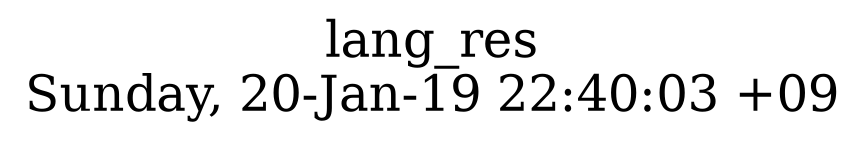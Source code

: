 digraph G {
fontsize="24";
label="lang_res\nSunday, 20-Jan-19 22:40:03 +09";
nojustify=true;
ordering=out;
rankdir=LR;
size="30";
}
